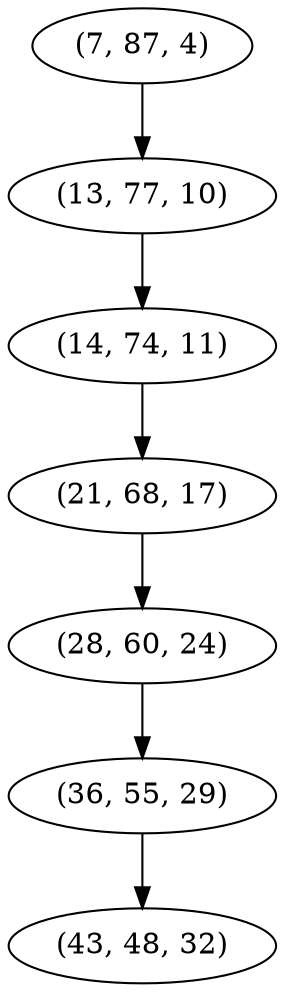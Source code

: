 digraph tree {
    "(7, 87, 4)";
    "(13, 77, 10)";
    "(14, 74, 11)";
    "(21, 68, 17)";
    "(28, 60, 24)";
    "(36, 55, 29)";
    "(43, 48, 32)";
    "(7, 87, 4)" -> "(13, 77, 10)";
    "(13, 77, 10)" -> "(14, 74, 11)";
    "(14, 74, 11)" -> "(21, 68, 17)";
    "(21, 68, 17)" -> "(28, 60, 24)";
    "(28, 60, 24)" -> "(36, 55, 29)";
    "(36, 55, 29)" -> "(43, 48, 32)";
}
